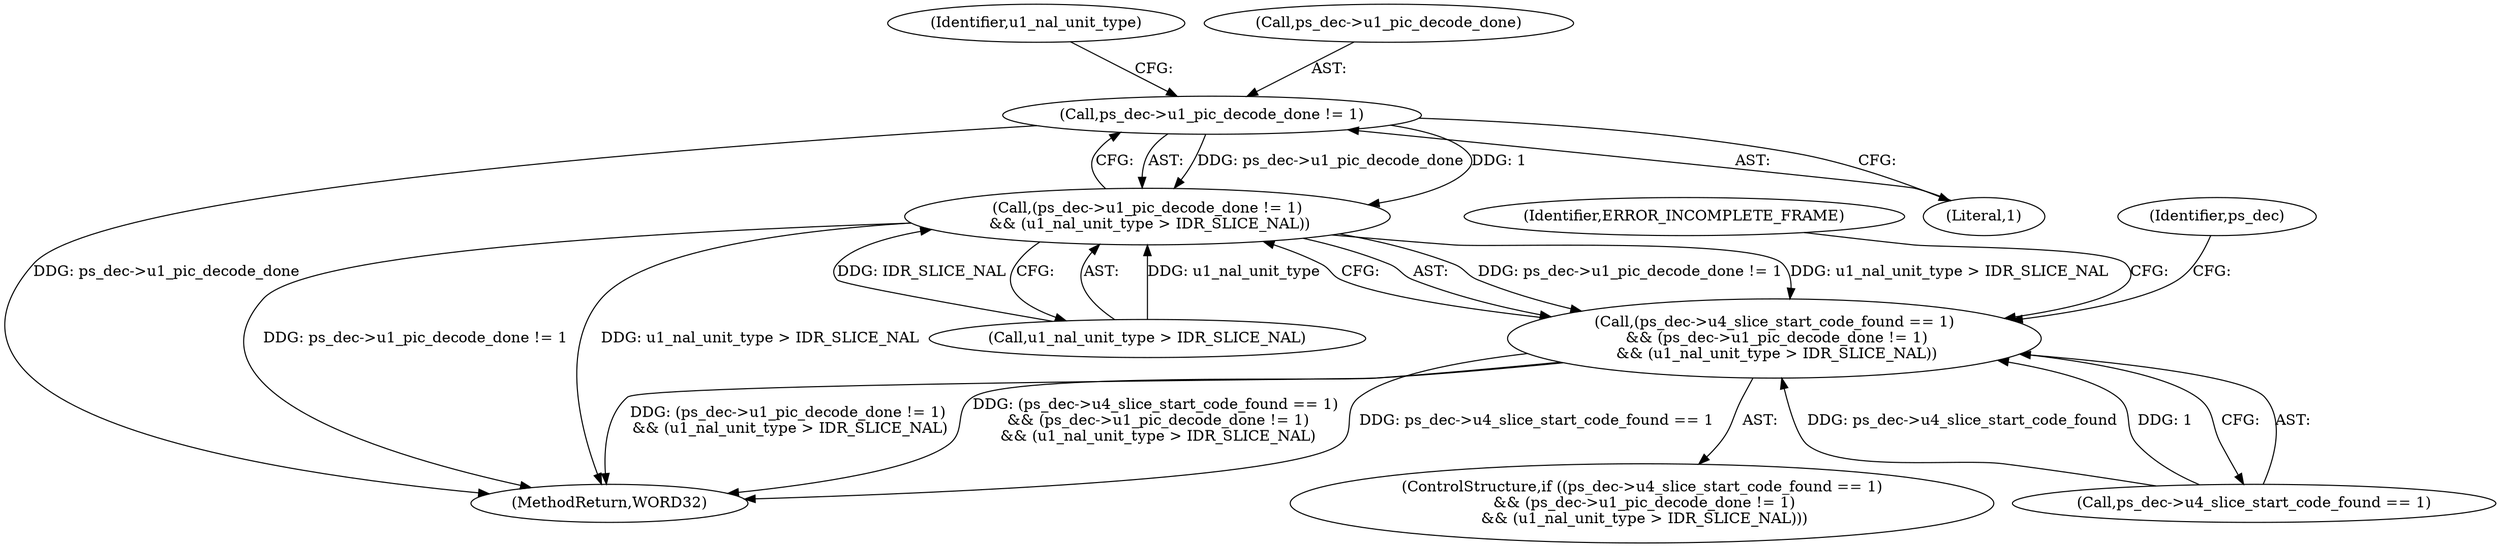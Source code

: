 digraph "0_Android_0b23c81c3dd9ec38f7e6806a3955fed1925541a0_0@pointer" {
"1000186" [label="(Call,ps_dec->u1_pic_decode_done != 1)"];
"1000185" [label="(Call,(ps_dec->u1_pic_decode_done != 1)\n && (u1_nal_unit_type > IDR_SLICE_NAL))"];
"1000179" [label="(Call,(ps_dec->u4_slice_start_code_found == 1)\n && (ps_dec->u1_pic_decode_done != 1)\n && (u1_nal_unit_type > IDR_SLICE_NAL))"];
"1000199" [label="(Identifier,ps_dec)"];
"1000186" [label="(Call,ps_dec->u1_pic_decode_done != 1)"];
"1000190" [label="(Literal,1)"];
"1000180" [label="(Call,ps_dec->u4_slice_start_code_found == 1)"];
"1000385" [label="(MethodReturn,WORD32)"];
"1000192" [label="(Identifier,u1_nal_unit_type)"];
"1000191" [label="(Call,u1_nal_unit_type > IDR_SLICE_NAL)"];
"1000178" [label="(ControlStructure,if ((ps_dec->u4_slice_start_code_found == 1)\n && (ps_dec->u1_pic_decode_done != 1)\n && (u1_nal_unit_type > IDR_SLICE_NAL)))"];
"1000187" [label="(Call,ps_dec->u1_pic_decode_done)"];
"1000196" [label="(Identifier,ERROR_INCOMPLETE_FRAME)"];
"1000185" [label="(Call,(ps_dec->u1_pic_decode_done != 1)\n && (u1_nal_unit_type > IDR_SLICE_NAL))"];
"1000179" [label="(Call,(ps_dec->u4_slice_start_code_found == 1)\n && (ps_dec->u1_pic_decode_done != 1)\n && (u1_nal_unit_type > IDR_SLICE_NAL))"];
"1000186" -> "1000185"  [label="AST: "];
"1000186" -> "1000190"  [label="CFG: "];
"1000187" -> "1000186"  [label="AST: "];
"1000190" -> "1000186"  [label="AST: "];
"1000192" -> "1000186"  [label="CFG: "];
"1000185" -> "1000186"  [label="CFG: "];
"1000186" -> "1000385"  [label="DDG: ps_dec->u1_pic_decode_done"];
"1000186" -> "1000185"  [label="DDG: ps_dec->u1_pic_decode_done"];
"1000186" -> "1000185"  [label="DDG: 1"];
"1000185" -> "1000179"  [label="AST: "];
"1000185" -> "1000191"  [label="CFG: "];
"1000191" -> "1000185"  [label="AST: "];
"1000179" -> "1000185"  [label="CFG: "];
"1000185" -> "1000385"  [label="DDG: ps_dec->u1_pic_decode_done != 1"];
"1000185" -> "1000385"  [label="DDG: u1_nal_unit_type > IDR_SLICE_NAL"];
"1000185" -> "1000179"  [label="DDG: ps_dec->u1_pic_decode_done != 1"];
"1000185" -> "1000179"  [label="DDG: u1_nal_unit_type > IDR_SLICE_NAL"];
"1000191" -> "1000185"  [label="DDG: u1_nal_unit_type"];
"1000191" -> "1000185"  [label="DDG: IDR_SLICE_NAL"];
"1000179" -> "1000178"  [label="AST: "];
"1000179" -> "1000180"  [label="CFG: "];
"1000180" -> "1000179"  [label="AST: "];
"1000196" -> "1000179"  [label="CFG: "];
"1000199" -> "1000179"  [label="CFG: "];
"1000179" -> "1000385"  [label="DDG: (ps_dec->u1_pic_decode_done != 1)\n && (u1_nal_unit_type > IDR_SLICE_NAL)"];
"1000179" -> "1000385"  [label="DDG: (ps_dec->u4_slice_start_code_found == 1)\n && (ps_dec->u1_pic_decode_done != 1)\n && (u1_nal_unit_type > IDR_SLICE_NAL)"];
"1000179" -> "1000385"  [label="DDG: ps_dec->u4_slice_start_code_found == 1"];
"1000180" -> "1000179"  [label="DDG: ps_dec->u4_slice_start_code_found"];
"1000180" -> "1000179"  [label="DDG: 1"];
}
